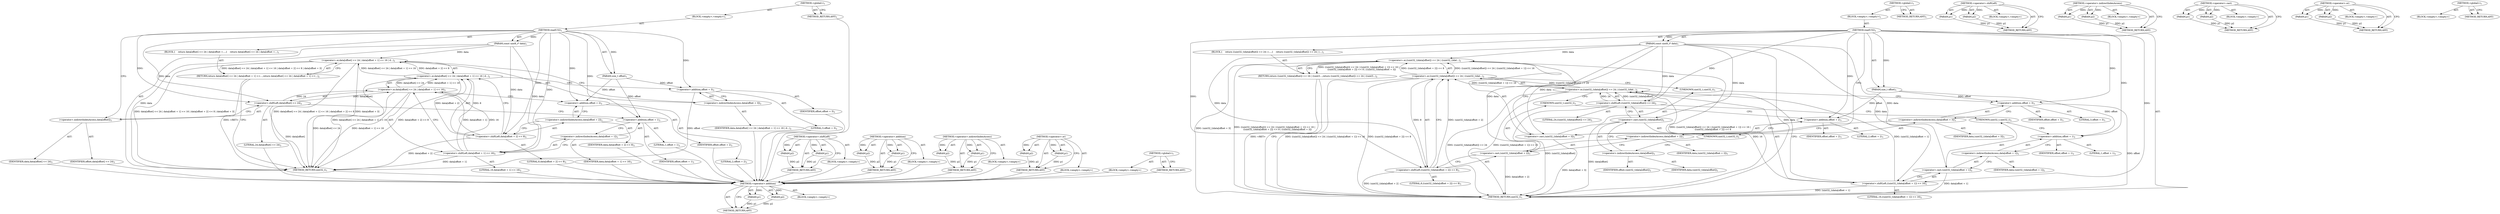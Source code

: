 digraph "&lt;global&gt;" {
vulnerable_6 [label=<(METHOD,&lt;global&gt;)<SUB>1</SUB>>];
vulnerable_7 [label=<(BLOCK,&lt;empty&gt;,&lt;empty&gt;)<SUB>1</SUB>>];
vulnerable_8 [label=<(METHOD,readU32)<SUB>1</SUB>>];
vulnerable_9 [label=<(PARAM,const uint8_t* data)<SUB>1</SUB>>];
vulnerable_10 [label=<(PARAM,size_t offset)<SUB>1</SUB>>];
vulnerable_11 [label=<(BLOCK,{
    return data[offset] &lt;&lt; 24 | data[offset +...,{
    return data[offset] &lt;&lt; 24 | data[offset +...)<SUB>1</SUB>>];
vulnerable_12 [label=<(RETURN,return data[offset] &lt;&lt; 24 | data[offset + 1] &lt;&lt;...,return data[offset] &lt;&lt; 24 | data[offset + 1] &lt;&lt;...)<SUB>2</SUB>>];
vulnerable_13 [label=<(&lt;operator&gt;.or,data[offset] &lt;&lt; 24 | data[offset + 1] &lt;&lt; 16 | d...)<SUB>2</SUB>>];
vulnerable_14 [label=<(&lt;operator&gt;.or,data[offset] &lt;&lt; 24 | data[offset + 1] &lt;&lt; 16 | d...)<SUB>2</SUB>>];
vulnerable_15 [label=<(&lt;operator&gt;.or,data[offset] &lt;&lt; 24 | data[offset + 1] &lt;&lt; 16)<SUB>2</SUB>>];
vulnerable_16 [label=<(&lt;operator&gt;.shiftLeft,data[offset] &lt;&lt; 24)<SUB>2</SUB>>];
vulnerable_17 [label=<(&lt;operator&gt;.indirectIndexAccess,data[offset])<SUB>2</SUB>>];
vulnerable_18 [label=<(IDENTIFIER,data,data[offset] &lt;&lt; 24)<SUB>2</SUB>>];
vulnerable_19 [label=<(IDENTIFIER,offset,data[offset] &lt;&lt; 24)<SUB>2</SUB>>];
vulnerable_20 [label=<(LITERAL,24,data[offset] &lt;&lt; 24)<SUB>2</SUB>>];
vulnerable_21 [label=<(&lt;operator&gt;.shiftLeft,data[offset + 1] &lt;&lt; 16)<SUB>2</SUB>>];
vulnerable_22 [label=<(&lt;operator&gt;.indirectIndexAccess,data[offset + 1])<SUB>2</SUB>>];
vulnerable_23 [label=<(IDENTIFIER,data,data[offset + 1] &lt;&lt; 16)<SUB>2</SUB>>];
vulnerable_24 [label=<(&lt;operator&gt;.addition,offset + 1)<SUB>2</SUB>>];
vulnerable_25 [label=<(IDENTIFIER,offset,offset + 1)<SUB>2</SUB>>];
vulnerable_26 [label=<(LITERAL,1,offset + 1)<SUB>2</SUB>>];
vulnerable_27 [label=<(LITERAL,16,data[offset + 1] &lt;&lt; 16)<SUB>2</SUB>>];
vulnerable_28 [label=<(&lt;operator&gt;.shiftLeft,data[offset + 2] &lt;&lt; 8)<SUB>2</SUB>>];
vulnerable_29 [label=<(&lt;operator&gt;.indirectIndexAccess,data[offset + 2])<SUB>2</SUB>>];
vulnerable_30 [label=<(IDENTIFIER,data,data[offset + 2] &lt;&lt; 8)<SUB>2</SUB>>];
vulnerable_31 [label=<(&lt;operator&gt;.addition,offset + 2)<SUB>2</SUB>>];
vulnerable_32 [label=<(IDENTIFIER,offset,offset + 2)<SUB>2</SUB>>];
vulnerable_33 [label=<(LITERAL,2,offset + 2)<SUB>2</SUB>>];
vulnerable_34 [label=<(LITERAL,8,data[offset + 2] &lt;&lt; 8)<SUB>2</SUB>>];
vulnerable_35 [label=<(&lt;operator&gt;.indirectIndexAccess,data[offset + 3])<SUB>2</SUB>>];
vulnerable_36 [label=<(IDENTIFIER,data,data[offset] &lt;&lt; 24 | data[offset + 1] &lt;&lt; 16 | d...)<SUB>2</SUB>>];
vulnerable_37 [label=<(&lt;operator&gt;.addition,offset + 3)<SUB>2</SUB>>];
vulnerable_38 [label=<(IDENTIFIER,offset,offset + 3)<SUB>2</SUB>>];
vulnerable_39 [label=<(LITERAL,3,offset + 3)<SUB>2</SUB>>];
vulnerable_40 [label=<(METHOD_RETURN,uint32_t)<SUB>1</SUB>>];
vulnerable_42 [label=<(METHOD_RETURN,ANY)<SUB>1</SUB>>];
vulnerable_68 [label=<(METHOD,&lt;operator&gt;.shiftLeft)>];
vulnerable_69 [label=<(PARAM,p1)>];
vulnerable_70 [label=<(PARAM,p2)>];
vulnerable_71 [label=<(BLOCK,&lt;empty&gt;,&lt;empty&gt;)>];
vulnerable_72 [label=<(METHOD_RETURN,ANY)>];
vulnerable_78 [label=<(METHOD,&lt;operator&gt;.addition)>];
vulnerable_79 [label=<(PARAM,p1)>];
vulnerable_80 [label=<(PARAM,p2)>];
vulnerable_81 [label=<(BLOCK,&lt;empty&gt;,&lt;empty&gt;)>];
vulnerable_82 [label=<(METHOD_RETURN,ANY)>];
vulnerable_73 [label=<(METHOD,&lt;operator&gt;.indirectIndexAccess)>];
vulnerable_74 [label=<(PARAM,p1)>];
vulnerable_75 [label=<(PARAM,p2)>];
vulnerable_76 [label=<(BLOCK,&lt;empty&gt;,&lt;empty&gt;)>];
vulnerable_77 [label=<(METHOD_RETURN,ANY)>];
vulnerable_63 [label=<(METHOD,&lt;operator&gt;.or)>];
vulnerable_64 [label=<(PARAM,p1)>];
vulnerable_65 [label=<(PARAM,p2)>];
vulnerable_66 [label=<(BLOCK,&lt;empty&gt;,&lt;empty&gt;)>];
vulnerable_67 [label=<(METHOD_RETURN,ANY)>];
vulnerable_57 [label=<(METHOD,&lt;global&gt;)<SUB>1</SUB>>];
vulnerable_58 [label=<(BLOCK,&lt;empty&gt;,&lt;empty&gt;)>];
vulnerable_59 [label=<(METHOD_RETURN,ANY)>];
fixed_91 [label=<(METHOD,&lt;operator&gt;.addition)>];
fixed_92 [label=<(PARAM,p1)>];
fixed_93 [label=<(PARAM,p2)>];
fixed_94 [label=<(BLOCK,&lt;empty&gt;,&lt;empty&gt;)>];
fixed_95 [label=<(METHOD_RETURN,ANY)>];
fixed_6 [label=<(METHOD,&lt;global&gt;)<SUB>1</SUB>>];
fixed_7 [label=<(BLOCK,&lt;empty&gt;,&lt;empty&gt;)<SUB>1</SUB>>];
fixed_8 [label=<(METHOD,readU32)<SUB>1</SUB>>];
fixed_9 [label=<(PARAM,const uint8_t* data)<SUB>1</SUB>>];
fixed_10 [label=<(PARAM,size_t offset)<SUB>1</SUB>>];
fixed_11 [label=<(BLOCK,{
    return ((uint32_t)data[offset]) &lt;&lt; 24 | (...,{
    return ((uint32_t)data[offset]) &lt;&lt; 24 | (...)<SUB>1</SUB>>];
fixed_12 [label=<(RETURN,return ((uint32_t)data[offset]) &lt;&lt; 24 | ((uint3...,return ((uint32_t)data[offset]) &lt;&lt; 24 | ((uint3...)<SUB>2</SUB>>];
fixed_13 [label=<(&lt;operator&gt;.or,((uint32_t)data[offset]) &lt;&lt; 24 | ((uint32_t)dat...)<SUB>2</SUB>>];
fixed_14 [label=<(&lt;operator&gt;.or,((uint32_t)data[offset]) &lt;&lt; 24 | ((uint32_t)dat...)<SUB>2</SUB>>];
fixed_15 [label=<(&lt;operator&gt;.or,((uint32_t)data[offset]) &lt;&lt; 24 | ((uint32_t)dat...)<SUB>2</SUB>>];
fixed_16 [label=<(&lt;operator&gt;.shiftLeft,((uint32_t)data[offset]) &lt;&lt; 24)<SUB>2</SUB>>];
fixed_17 [label=<(&lt;operator&gt;.cast,(uint32_t)data[offset])<SUB>2</SUB>>];
fixed_18 [label=<(UNKNOWN,uint32_t,uint32_t)<SUB>2</SUB>>];
fixed_19 [label=<(&lt;operator&gt;.indirectIndexAccess,data[offset])<SUB>2</SUB>>];
fixed_20 [label=<(IDENTIFIER,data,(uint32_t)data[offset])<SUB>2</SUB>>];
fixed_21 [label=<(IDENTIFIER,offset,(uint32_t)data[offset])<SUB>2</SUB>>];
fixed_22 [label=<(LITERAL,24,((uint32_t)data[offset]) &lt;&lt; 24)<SUB>2</SUB>>];
fixed_23 [label=<(&lt;operator&gt;.shiftLeft,((uint32_t)data[offset + 1]) &lt;&lt; 16)<SUB>2</SUB>>];
fixed_24 [label=<(&lt;operator&gt;.cast,(uint32_t)data[offset + 1])<SUB>2</SUB>>];
fixed_25 [label=<(UNKNOWN,uint32_t,uint32_t)<SUB>2</SUB>>];
fixed_26 [label=<(&lt;operator&gt;.indirectIndexAccess,data[offset + 1])<SUB>2</SUB>>];
fixed_27 [label=<(IDENTIFIER,data,(uint32_t)data[offset + 1])<SUB>2</SUB>>];
fixed_28 [label=<(&lt;operator&gt;.addition,offset + 1)<SUB>2</SUB>>];
fixed_29 [label=<(IDENTIFIER,offset,offset + 1)<SUB>2</SUB>>];
fixed_30 [label=<(LITERAL,1,offset + 1)<SUB>2</SUB>>];
fixed_31 [label=<(LITERAL,16,((uint32_t)data[offset + 1]) &lt;&lt; 16)<SUB>2</SUB>>];
fixed_32 [label=<(&lt;operator&gt;.shiftLeft,((uint32_t)data[offset + 2]) &lt;&lt; 8)<SUB>3</SUB>>];
fixed_33 [label=<(&lt;operator&gt;.cast,(uint32_t)data[offset + 2])<SUB>3</SUB>>];
fixed_34 [label=<(UNKNOWN,uint32_t,uint32_t)<SUB>3</SUB>>];
fixed_35 [label=<(&lt;operator&gt;.indirectIndexAccess,data[offset + 2])<SUB>3</SUB>>];
fixed_36 [label=<(IDENTIFIER,data,(uint32_t)data[offset + 2])<SUB>3</SUB>>];
fixed_37 [label=<(&lt;operator&gt;.addition,offset + 2)<SUB>3</SUB>>];
fixed_38 [label=<(IDENTIFIER,offset,offset + 2)<SUB>3</SUB>>];
fixed_39 [label=<(LITERAL,2,offset + 2)<SUB>3</SUB>>];
fixed_40 [label=<(LITERAL,8,((uint32_t)data[offset + 2]) &lt;&lt; 8)<SUB>3</SUB>>];
fixed_41 [label=<(&lt;operator&gt;.cast,(uint32_t)data[offset + 3])<SUB>3</SUB>>];
fixed_42 [label=<(UNKNOWN,uint32_t,uint32_t)<SUB>3</SUB>>];
fixed_43 [label=<(&lt;operator&gt;.indirectIndexAccess,data[offset + 3])<SUB>3</SUB>>];
fixed_44 [label=<(IDENTIFIER,data,(uint32_t)data[offset + 3])<SUB>3</SUB>>];
fixed_45 [label=<(&lt;operator&gt;.addition,offset + 3)<SUB>3</SUB>>];
fixed_46 [label=<(IDENTIFIER,offset,offset + 3)<SUB>3</SUB>>];
fixed_47 [label=<(LITERAL,3,offset + 3)<SUB>3</SUB>>];
fixed_48 [label=<(METHOD_RETURN,uint32_t)<SUB>1</SUB>>];
fixed_50 [label=<(METHOD_RETURN,ANY)<SUB>1</SUB>>];
fixed_76 [label=<(METHOD,&lt;operator&gt;.shiftLeft)>];
fixed_77 [label=<(PARAM,p1)>];
fixed_78 [label=<(PARAM,p2)>];
fixed_79 [label=<(BLOCK,&lt;empty&gt;,&lt;empty&gt;)>];
fixed_80 [label=<(METHOD_RETURN,ANY)>];
fixed_86 [label=<(METHOD,&lt;operator&gt;.indirectIndexAccess)>];
fixed_87 [label=<(PARAM,p1)>];
fixed_88 [label=<(PARAM,p2)>];
fixed_89 [label=<(BLOCK,&lt;empty&gt;,&lt;empty&gt;)>];
fixed_90 [label=<(METHOD_RETURN,ANY)>];
fixed_81 [label=<(METHOD,&lt;operator&gt;.cast)>];
fixed_82 [label=<(PARAM,p1)>];
fixed_83 [label=<(PARAM,p2)>];
fixed_84 [label=<(BLOCK,&lt;empty&gt;,&lt;empty&gt;)>];
fixed_85 [label=<(METHOD_RETURN,ANY)>];
fixed_71 [label=<(METHOD,&lt;operator&gt;.or)>];
fixed_72 [label=<(PARAM,p1)>];
fixed_73 [label=<(PARAM,p2)>];
fixed_74 [label=<(BLOCK,&lt;empty&gt;,&lt;empty&gt;)>];
fixed_75 [label=<(METHOD_RETURN,ANY)>];
fixed_65 [label=<(METHOD,&lt;global&gt;)<SUB>1</SUB>>];
fixed_66 [label=<(BLOCK,&lt;empty&gt;,&lt;empty&gt;)>];
fixed_67 [label=<(METHOD_RETURN,ANY)>];
vulnerable_6 -> vulnerable_7  [key=0, label="AST: "];
vulnerable_6 -> vulnerable_42  [key=0, label="AST: "];
vulnerable_6 -> vulnerable_42  [key=1, label="CFG: "];
vulnerable_7 -> vulnerable_8  [key=0, label="AST: "];
vulnerable_8 -> vulnerable_9  [key=0, label="AST: "];
vulnerable_8 -> vulnerable_9  [key=1, label="DDG: "];
vulnerable_8 -> vulnerable_10  [key=0, label="AST: "];
vulnerable_8 -> vulnerable_10  [key=1, label="DDG: "];
vulnerable_8 -> vulnerable_11  [key=0, label="AST: "];
vulnerable_8 -> vulnerable_40  [key=0, label="AST: "];
vulnerable_8 -> vulnerable_17  [key=0, label="CFG: "];
vulnerable_8 -> vulnerable_28  [key=0, label="DDG: "];
vulnerable_8 -> vulnerable_37  [key=0, label="DDG: "];
vulnerable_8 -> vulnerable_16  [key=0, label="DDG: "];
vulnerable_8 -> vulnerable_21  [key=0, label="DDG: "];
vulnerable_8 -> vulnerable_31  [key=0, label="DDG: "];
vulnerable_8 -> vulnerable_24  [key=0, label="DDG: "];
vulnerable_9 -> vulnerable_40  [key=0, label="DDG: data"];
vulnerable_9 -> vulnerable_13  [key=0, label="DDG: data"];
vulnerable_9 -> vulnerable_28  [key=0, label="DDG: data"];
vulnerable_9 -> vulnerable_16  [key=0, label="DDG: data"];
vulnerable_9 -> vulnerable_21  [key=0, label="DDG: data"];
vulnerable_10 -> vulnerable_37  [key=0, label="DDG: offset"];
vulnerable_10 -> vulnerable_31  [key=0, label="DDG: offset"];
vulnerable_10 -> vulnerable_24  [key=0, label="DDG: offset"];
vulnerable_11 -> vulnerable_12  [key=0, label="AST: "];
vulnerable_12 -> vulnerable_13  [key=0, label="AST: "];
vulnerable_12 -> vulnerable_40  [key=0, label="CFG: "];
vulnerable_12 -> vulnerable_40  [key=1, label="DDG: &lt;RET&gt;"];
vulnerable_13 -> vulnerable_14  [key=0, label="AST: "];
vulnerable_13 -> vulnerable_35  [key=0, label="AST: "];
vulnerable_13 -> vulnerable_12  [key=0, label="CFG: "];
vulnerable_13 -> vulnerable_12  [key=1, label="DDG: data[offset] &lt;&lt; 24 | data[offset + 1] &lt;&lt; 16 | data[offset + 2] &lt;&lt; 8 | data[offset + 3]"];
vulnerable_13 -> vulnerable_40  [key=0, label="DDG: data[offset] &lt;&lt; 24 | data[offset + 1] &lt;&lt; 16 | data[offset + 2] &lt;&lt; 8"];
vulnerable_13 -> vulnerable_40  [key=1, label="DDG: data[offset + 3]"];
vulnerable_13 -> vulnerable_40  [key=2, label="DDG: data[offset] &lt;&lt; 24 | data[offset + 1] &lt;&lt; 16 | data[offset + 2] &lt;&lt; 8 | data[offset + 3]"];
vulnerable_14 -> vulnerable_15  [key=0, label="AST: "];
vulnerable_14 -> vulnerable_28  [key=0, label="AST: "];
vulnerable_14 -> vulnerable_37  [key=0, label="CFG: "];
vulnerable_14 -> vulnerable_40  [key=0, label="DDG: data[offset] &lt;&lt; 24 | data[offset + 1] &lt;&lt; 16"];
vulnerable_14 -> vulnerable_40  [key=1, label="DDG: data[offset + 2] &lt;&lt; 8"];
vulnerable_14 -> vulnerable_13  [key=0, label="DDG: data[offset] &lt;&lt; 24 | data[offset + 1] &lt;&lt; 16"];
vulnerable_14 -> vulnerable_13  [key=1, label="DDG: data[offset + 2] &lt;&lt; 8"];
vulnerable_15 -> vulnerable_16  [key=0, label="AST: "];
vulnerable_15 -> vulnerable_21  [key=0, label="AST: "];
vulnerable_15 -> vulnerable_31  [key=0, label="CFG: "];
vulnerable_15 -> vulnerable_40  [key=0, label="DDG: data[offset] &lt;&lt; 24"];
vulnerable_15 -> vulnerable_40  [key=1, label="DDG: data[offset + 1] &lt;&lt; 16"];
vulnerable_15 -> vulnerable_14  [key=0, label="DDG: data[offset] &lt;&lt; 24"];
vulnerable_15 -> vulnerable_14  [key=1, label="DDG: data[offset + 1] &lt;&lt; 16"];
vulnerable_16 -> vulnerable_17  [key=0, label="AST: "];
vulnerable_16 -> vulnerable_20  [key=0, label="AST: "];
vulnerable_16 -> vulnerable_24  [key=0, label="CFG: "];
vulnerable_16 -> vulnerable_40  [key=0, label="DDG: data[offset]"];
vulnerable_16 -> vulnerable_15  [key=0, label="DDG: data[offset]"];
vulnerable_16 -> vulnerable_15  [key=1, label="DDG: 24"];
vulnerable_17 -> vulnerable_18  [key=0, label="AST: "];
vulnerable_17 -> vulnerable_19  [key=0, label="AST: "];
vulnerable_17 -> vulnerable_16  [key=0, label="CFG: "];
vulnerable_18 -> fixed_91  [key=0];
vulnerable_19 -> fixed_91  [key=0];
vulnerable_20 -> fixed_91  [key=0];
vulnerable_21 -> vulnerable_22  [key=0, label="AST: "];
vulnerable_21 -> vulnerable_27  [key=0, label="AST: "];
vulnerable_21 -> vulnerable_15  [key=0, label="CFG: "];
vulnerable_21 -> vulnerable_15  [key=1, label="DDG: data[offset + 1]"];
vulnerable_21 -> vulnerable_15  [key=2, label="DDG: 16"];
vulnerable_21 -> vulnerable_40  [key=0, label="DDG: data[offset + 1]"];
vulnerable_22 -> vulnerable_23  [key=0, label="AST: "];
vulnerable_22 -> vulnerable_24  [key=0, label="AST: "];
vulnerable_22 -> vulnerable_21  [key=0, label="CFG: "];
vulnerable_23 -> fixed_91  [key=0];
vulnerable_24 -> vulnerable_25  [key=0, label="AST: "];
vulnerable_24 -> vulnerable_26  [key=0, label="AST: "];
vulnerable_24 -> vulnerable_22  [key=0, label="CFG: "];
vulnerable_25 -> fixed_91  [key=0];
vulnerable_26 -> fixed_91  [key=0];
vulnerable_27 -> fixed_91  [key=0];
vulnerable_28 -> vulnerable_29  [key=0, label="AST: "];
vulnerable_28 -> vulnerable_34  [key=0, label="AST: "];
vulnerable_28 -> vulnerable_14  [key=0, label="CFG: "];
vulnerable_28 -> vulnerable_14  [key=1, label="DDG: data[offset + 2]"];
vulnerable_28 -> vulnerable_14  [key=2, label="DDG: 8"];
vulnerable_28 -> vulnerable_40  [key=0, label="DDG: data[offset + 2]"];
vulnerable_29 -> vulnerable_30  [key=0, label="AST: "];
vulnerable_29 -> vulnerable_31  [key=0, label="AST: "];
vulnerable_29 -> vulnerable_28  [key=0, label="CFG: "];
vulnerable_30 -> fixed_91  [key=0];
vulnerable_31 -> vulnerable_32  [key=0, label="AST: "];
vulnerable_31 -> vulnerable_33  [key=0, label="AST: "];
vulnerable_31 -> vulnerable_29  [key=0, label="CFG: "];
vulnerable_32 -> fixed_91  [key=0];
vulnerable_33 -> fixed_91  [key=0];
vulnerable_34 -> fixed_91  [key=0];
vulnerable_35 -> vulnerable_36  [key=0, label="AST: "];
vulnerable_35 -> vulnerable_37  [key=0, label="AST: "];
vulnerable_35 -> vulnerable_13  [key=0, label="CFG: "];
vulnerable_36 -> fixed_91  [key=0];
vulnerable_37 -> vulnerable_38  [key=0, label="AST: "];
vulnerable_37 -> vulnerable_39  [key=0, label="AST: "];
vulnerable_37 -> vulnerable_35  [key=0, label="CFG: "];
vulnerable_37 -> vulnerable_40  [key=0, label="DDG: offset"];
vulnerable_38 -> fixed_91  [key=0];
vulnerable_39 -> fixed_91  [key=0];
vulnerable_40 -> fixed_91  [key=0];
vulnerable_42 -> fixed_91  [key=0];
vulnerable_68 -> vulnerable_69  [key=0, label="AST: "];
vulnerable_68 -> vulnerable_69  [key=1, label="DDG: "];
vulnerable_68 -> vulnerable_71  [key=0, label="AST: "];
vulnerable_68 -> vulnerable_70  [key=0, label="AST: "];
vulnerable_68 -> vulnerable_70  [key=1, label="DDG: "];
vulnerable_68 -> vulnerable_72  [key=0, label="AST: "];
vulnerable_68 -> vulnerable_72  [key=1, label="CFG: "];
vulnerable_69 -> vulnerable_72  [key=0, label="DDG: p1"];
vulnerable_70 -> vulnerable_72  [key=0, label="DDG: p2"];
vulnerable_71 -> fixed_91  [key=0];
vulnerable_72 -> fixed_91  [key=0];
vulnerable_78 -> vulnerable_79  [key=0, label="AST: "];
vulnerable_78 -> vulnerable_79  [key=1, label="DDG: "];
vulnerable_78 -> vulnerable_81  [key=0, label="AST: "];
vulnerable_78 -> vulnerable_80  [key=0, label="AST: "];
vulnerable_78 -> vulnerable_80  [key=1, label="DDG: "];
vulnerable_78 -> vulnerable_82  [key=0, label="AST: "];
vulnerable_78 -> vulnerable_82  [key=1, label="CFG: "];
vulnerable_79 -> vulnerable_82  [key=0, label="DDG: p1"];
vulnerable_80 -> vulnerable_82  [key=0, label="DDG: p2"];
vulnerable_81 -> fixed_91  [key=0];
vulnerable_82 -> fixed_91  [key=0];
vulnerable_73 -> vulnerable_74  [key=0, label="AST: "];
vulnerable_73 -> vulnerable_74  [key=1, label="DDG: "];
vulnerable_73 -> vulnerable_76  [key=0, label="AST: "];
vulnerable_73 -> vulnerable_75  [key=0, label="AST: "];
vulnerable_73 -> vulnerable_75  [key=1, label="DDG: "];
vulnerable_73 -> vulnerable_77  [key=0, label="AST: "];
vulnerable_73 -> vulnerable_77  [key=1, label="CFG: "];
vulnerable_74 -> vulnerable_77  [key=0, label="DDG: p1"];
vulnerable_75 -> vulnerable_77  [key=0, label="DDG: p2"];
vulnerable_76 -> fixed_91  [key=0];
vulnerable_77 -> fixed_91  [key=0];
vulnerable_63 -> vulnerable_64  [key=0, label="AST: "];
vulnerable_63 -> vulnerable_64  [key=1, label="DDG: "];
vulnerable_63 -> vulnerable_66  [key=0, label="AST: "];
vulnerable_63 -> vulnerable_65  [key=0, label="AST: "];
vulnerable_63 -> vulnerable_65  [key=1, label="DDG: "];
vulnerable_63 -> vulnerable_67  [key=0, label="AST: "];
vulnerable_63 -> vulnerable_67  [key=1, label="CFG: "];
vulnerable_64 -> vulnerable_67  [key=0, label="DDG: p1"];
vulnerable_65 -> vulnerable_67  [key=0, label="DDG: p2"];
vulnerable_66 -> fixed_91  [key=0];
vulnerable_67 -> fixed_91  [key=0];
vulnerable_57 -> vulnerable_58  [key=0, label="AST: "];
vulnerable_57 -> vulnerable_59  [key=0, label="AST: "];
vulnerable_57 -> vulnerable_59  [key=1, label="CFG: "];
vulnerable_58 -> fixed_91  [key=0];
vulnerable_59 -> fixed_91  [key=0];
fixed_91 -> fixed_92  [key=0, label="AST: "];
fixed_91 -> fixed_92  [key=1, label="DDG: "];
fixed_91 -> fixed_94  [key=0, label="AST: "];
fixed_91 -> fixed_93  [key=0, label="AST: "];
fixed_91 -> fixed_93  [key=1, label="DDG: "];
fixed_91 -> fixed_95  [key=0, label="AST: "];
fixed_91 -> fixed_95  [key=1, label="CFG: "];
fixed_92 -> fixed_95  [key=0, label="DDG: p1"];
fixed_93 -> fixed_95  [key=0, label="DDG: p2"];
fixed_6 -> fixed_7  [key=0, label="AST: "];
fixed_6 -> fixed_50  [key=0, label="AST: "];
fixed_6 -> fixed_50  [key=1, label="CFG: "];
fixed_7 -> fixed_8  [key=0, label="AST: "];
fixed_8 -> fixed_9  [key=0, label="AST: "];
fixed_8 -> fixed_9  [key=1, label="DDG: "];
fixed_8 -> fixed_10  [key=0, label="AST: "];
fixed_8 -> fixed_10  [key=1, label="DDG: "];
fixed_8 -> fixed_11  [key=0, label="AST: "];
fixed_8 -> fixed_48  [key=0, label="AST: "];
fixed_8 -> fixed_18  [key=0, label="CFG: "];
fixed_8 -> fixed_32  [key=0, label="DDG: "];
fixed_8 -> fixed_16  [key=0, label="DDG: "];
fixed_8 -> fixed_23  [key=0, label="DDG: "];
fixed_8 -> fixed_45  [key=0, label="DDG: "];
fixed_8 -> fixed_37  [key=0, label="DDG: "];
fixed_8 -> fixed_28  [key=0, label="DDG: "];
fixed_9 -> fixed_48  [key=0, label="DDG: data"];
fixed_9 -> fixed_13  [key=0, label="DDG: data"];
fixed_9 -> fixed_41  [key=0, label="DDG: data"];
fixed_9 -> fixed_32  [key=0, label="DDG: data"];
fixed_9 -> fixed_16  [key=0, label="DDG: data"];
fixed_9 -> fixed_23  [key=0, label="DDG: data"];
fixed_9 -> fixed_33  [key=0, label="DDG: data"];
fixed_9 -> fixed_17  [key=0, label="DDG: data"];
fixed_9 -> fixed_24  [key=0, label="DDG: data"];
fixed_10 -> fixed_45  [key=0, label="DDG: offset"];
fixed_10 -> fixed_37  [key=0, label="DDG: offset"];
fixed_10 -> fixed_28  [key=0, label="DDG: offset"];
fixed_11 -> fixed_12  [key=0, label="AST: "];
fixed_12 -> fixed_13  [key=0, label="AST: "];
fixed_12 -> fixed_48  [key=0, label="CFG: "];
fixed_12 -> fixed_48  [key=1, label="DDG: &lt;RET&gt;"];
fixed_13 -> fixed_14  [key=0, label="AST: "];
fixed_13 -> fixed_41  [key=0, label="AST: "];
fixed_13 -> fixed_12  [key=0, label="CFG: "];
fixed_13 -> fixed_12  [key=1, label="DDG: ((uint32_t)data[offset]) &lt;&lt; 24 | ((uint32_t)data[offset + 1]) &lt;&lt; 16 |
        ((uint32_t)data[offset + 2]) &lt;&lt; 8 | ((uint32_t)data[offset + 3])"];
fixed_13 -> fixed_48  [key=0, label="DDG: ((uint32_t)data[offset]) &lt;&lt; 24 | ((uint32_t)data[offset + 1]) &lt;&lt; 16 |
        ((uint32_t)data[offset + 2]) &lt;&lt; 8"];
fixed_13 -> fixed_48  [key=1, label="DDG: (uint32_t)data[offset + 3]"];
fixed_13 -> fixed_48  [key=2, label="DDG: ((uint32_t)data[offset]) &lt;&lt; 24 | ((uint32_t)data[offset + 1]) &lt;&lt; 16 |
        ((uint32_t)data[offset + 2]) &lt;&lt; 8 | ((uint32_t)data[offset + 3])"];
fixed_14 -> fixed_15  [key=0, label="AST: "];
fixed_14 -> fixed_32  [key=0, label="AST: "];
fixed_14 -> fixed_42  [key=0, label="CFG: "];
fixed_14 -> fixed_48  [key=0, label="DDG: ((uint32_t)data[offset]) &lt;&lt; 24 | ((uint32_t)data[offset + 1]) &lt;&lt; 16"];
fixed_14 -> fixed_48  [key=1, label="DDG: ((uint32_t)data[offset + 2]) &lt;&lt; 8"];
fixed_14 -> fixed_13  [key=0, label="DDG: ((uint32_t)data[offset]) &lt;&lt; 24 | ((uint32_t)data[offset + 1]) &lt;&lt; 16"];
fixed_14 -> fixed_13  [key=1, label="DDG: ((uint32_t)data[offset + 2]) &lt;&lt; 8"];
fixed_15 -> fixed_16  [key=0, label="AST: "];
fixed_15 -> fixed_23  [key=0, label="AST: "];
fixed_15 -> fixed_34  [key=0, label="CFG: "];
fixed_15 -> fixed_48  [key=0, label="DDG: ((uint32_t)data[offset]) &lt;&lt; 24"];
fixed_15 -> fixed_48  [key=1, label="DDG: ((uint32_t)data[offset + 1]) &lt;&lt; 16"];
fixed_15 -> fixed_14  [key=0, label="DDG: ((uint32_t)data[offset]) &lt;&lt; 24"];
fixed_15 -> fixed_14  [key=1, label="DDG: ((uint32_t)data[offset + 1]) &lt;&lt; 16"];
fixed_16 -> fixed_17  [key=0, label="AST: "];
fixed_16 -> fixed_22  [key=0, label="AST: "];
fixed_16 -> fixed_25  [key=0, label="CFG: "];
fixed_16 -> fixed_48  [key=0, label="DDG: (uint32_t)data[offset]"];
fixed_16 -> fixed_15  [key=0, label="DDG: (uint32_t)data[offset]"];
fixed_16 -> fixed_15  [key=1, label="DDG: 24"];
fixed_17 -> fixed_18  [key=0, label="AST: "];
fixed_17 -> fixed_19  [key=0, label="AST: "];
fixed_17 -> fixed_16  [key=0, label="CFG: "];
fixed_17 -> fixed_48  [key=0, label="DDG: data[offset]"];
fixed_18 -> fixed_19  [key=0, label="CFG: "];
fixed_19 -> fixed_20  [key=0, label="AST: "];
fixed_19 -> fixed_21  [key=0, label="AST: "];
fixed_19 -> fixed_17  [key=0, label="CFG: "];
fixed_23 -> fixed_24  [key=0, label="AST: "];
fixed_23 -> fixed_31  [key=0, label="AST: "];
fixed_23 -> fixed_15  [key=0, label="CFG: "];
fixed_23 -> fixed_15  [key=1, label="DDG: (uint32_t)data[offset + 1]"];
fixed_23 -> fixed_15  [key=2, label="DDG: 16"];
fixed_23 -> fixed_48  [key=0, label="DDG: (uint32_t)data[offset + 1]"];
fixed_24 -> fixed_25  [key=0, label="AST: "];
fixed_24 -> fixed_26  [key=0, label="AST: "];
fixed_24 -> fixed_23  [key=0, label="CFG: "];
fixed_24 -> fixed_48  [key=0, label="DDG: data[offset + 1]"];
fixed_25 -> fixed_28  [key=0, label="CFG: "];
fixed_26 -> fixed_27  [key=0, label="AST: "];
fixed_26 -> fixed_28  [key=0, label="AST: "];
fixed_26 -> fixed_24  [key=0, label="CFG: "];
fixed_28 -> fixed_29  [key=0, label="AST: "];
fixed_28 -> fixed_30  [key=0, label="AST: "];
fixed_28 -> fixed_26  [key=0, label="CFG: "];
fixed_32 -> fixed_33  [key=0, label="AST: "];
fixed_32 -> fixed_40  [key=0, label="AST: "];
fixed_32 -> fixed_14  [key=0, label="CFG: "];
fixed_32 -> fixed_14  [key=1, label="DDG: (uint32_t)data[offset + 2]"];
fixed_32 -> fixed_14  [key=2, label="DDG: 8"];
fixed_32 -> fixed_48  [key=0, label="DDG: (uint32_t)data[offset + 2]"];
fixed_33 -> fixed_34  [key=0, label="AST: "];
fixed_33 -> fixed_35  [key=0, label="AST: "];
fixed_33 -> fixed_32  [key=0, label="CFG: "];
fixed_33 -> fixed_48  [key=0, label="DDG: data[offset + 2]"];
fixed_34 -> fixed_37  [key=0, label="CFG: "];
fixed_35 -> fixed_36  [key=0, label="AST: "];
fixed_35 -> fixed_37  [key=0, label="AST: "];
fixed_35 -> fixed_33  [key=0, label="CFG: "];
fixed_37 -> fixed_38  [key=0, label="AST: "];
fixed_37 -> fixed_39  [key=0, label="AST: "];
fixed_37 -> fixed_35  [key=0, label="CFG: "];
fixed_41 -> fixed_42  [key=0, label="AST: "];
fixed_41 -> fixed_43  [key=0, label="AST: "];
fixed_41 -> fixed_13  [key=0, label="CFG: "];
fixed_41 -> fixed_48  [key=0, label="DDG: data[offset + 3]"];
fixed_42 -> fixed_45  [key=0, label="CFG: "];
fixed_43 -> fixed_44  [key=0, label="AST: "];
fixed_43 -> fixed_45  [key=0, label="AST: "];
fixed_43 -> fixed_41  [key=0, label="CFG: "];
fixed_45 -> fixed_46  [key=0, label="AST: "];
fixed_45 -> fixed_47  [key=0, label="AST: "];
fixed_45 -> fixed_43  [key=0, label="CFG: "];
fixed_45 -> fixed_48  [key=0, label="DDG: offset"];
fixed_76 -> fixed_77  [key=0, label="AST: "];
fixed_76 -> fixed_77  [key=1, label="DDG: "];
fixed_76 -> fixed_79  [key=0, label="AST: "];
fixed_76 -> fixed_78  [key=0, label="AST: "];
fixed_76 -> fixed_78  [key=1, label="DDG: "];
fixed_76 -> fixed_80  [key=0, label="AST: "];
fixed_76 -> fixed_80  [key=1, label="CFG: "];
fixed_77 -> fixed_80  [key=0, label="DDG: p1"];
fixed_78 -> fixed_80  [key=0, label="DDG: p2"];
fixed_86 -> fixed_87  [key=0, label="AST: "];
fixed_86 -> fixed_87  [key=1, label="DDG: "];
fixed_86 -> fixed_89  [key=0, label="AST: "];
fixed_86 -> fixed_88  [key=0, label="AST: "];
fixed_86 -> fixed_88  [key=1, label="DDG: "];
fixed_86 -> fixed_90  [key=0, label="AST: "];
fixed_86 -> fixed_90  [key=1, label="CFG: "];
fixed_87 -> fixed_90  [key=0, label="DDG: p1"];
fixed_88 -> fixed_90  [key=0, label="DDG: p2"];
fixed_81 -> fixed_82  [key=0, label="AST: "];
fixed_81 -> fixed_82  [key=1, label="DDG: "];
fixed_81 -> fixed_84  [key=0, label="AST: "];
fixed_81 -> fixed_83  [key=0, label="AST: "];
fixed_81 -> fixed_83  [key=1, label="DDG: "];
fixed_81 -> fixed_85  [key=0, label="AST: "];
fixed_81 -> fixed_85  [key=1, label="CFG: "];
fixed_82 -> fixed_85  [key=0, label="DDG: p1"];
fixed_83 -> fixed_85  [key=0, label="DDG: p2"];
fixed_71 -> fixed_72  [key=0, label="AST: "];
fixed_71 -> fixed_72  [key=1, label="DDG: "];
fixed_71 -> fixed_74  [key=0, label="AST: "];
fixed_71 -> fixed_73  [key=0, label="AST: "];
fixed_71 -> fixed_73  [key=1, label="DDG: "];
fixed_71 -> fixed_75  [key=0, label="AST: "];
fixed_71 -> fixed_75  [key=1, label="CFG: "];
fixed_72 -> fixed_75  [key=0, label="DDG: p1"];
fixed_73 -> fixed_75  [key=0, label="DDG: p2"];
fixed_65 -> fixed_66  [key=0, label="AST: "];
fixed_65 -> fixed_67  [key=0, label="AST: "];
fixed_65 -> fixed_67  [key=1, label="CFG: "];
}
